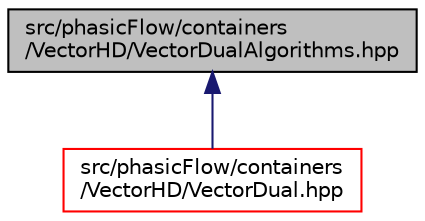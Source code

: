 digraph "src/phasicFlow/containers/VectorHD/VectorDualAlgorithms.hpp"
{
 // LATEX_PDF_SIZE
  edge [fontname="Helvetica",fontsize="10",labelfontname="Helvetica",labelfontsize="10"];
  node [fontname="Helvetica",fontsize="10",shape=record];
  Node1 [label="src/phasicFlow/containers\l/VectorHD/VectorDualAlgorithms.hpp",height=0.2,width=0.4,color="black", fillcolor="grey75", style="filled", fontcolor="black",tooltip=" "];
  Node1 -> Node2 [dir="back",color="midnightblue",fontsize="10",style="solid",fontname="Helvetica"];
  Node2 [label="src/phasicFlow/containers\l/VectorHD/VectorDual.hpp",height=0.2,width=0.4,color="red", fillcolor="white", style="filled",URL="$VectorDual_8hpp.html",tooltip=" "];
}
